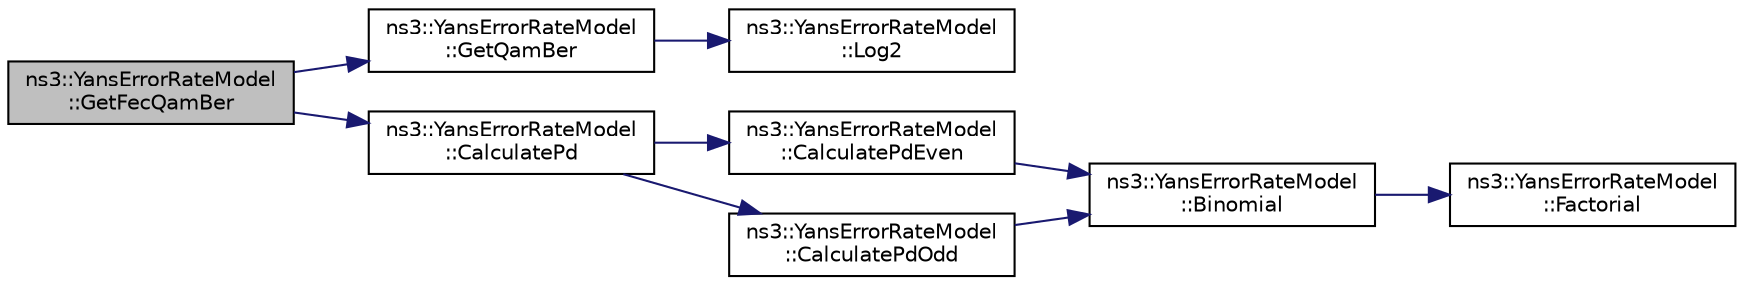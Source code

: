 digraph "ns3::YansErrorRateModel::GetFecQamBer"
{
  edge [fontname="Helvetica",fontsize="10",labelfontname="Helvetica",labelfontsize="10"];
  node [fontname="Helvetica",fontsize="10",shape=record];
  rankdir="LR";
  Node1 [label="ns3::YansErrorRateModel\l::GetFecQamBer",height=0.2,width=0.4,color="black", fillcolor="grey75", style="filled", fontcolor="black"];
  Node1 -> Node2 [color="midnightblue",fontsize="10",style="solid"];
  Node2 [label="ns3::YansErrorRateModel\l::GetQamBer",height=0.2,width=0.4,color="black", fillcolor="white", style="filled",URL="$d2/dc1/classns3_1_1YansErrorRateModel.html#a73c901030ed43248a527379d4227e0b9"];
  Node2 -> Node3 [color="midnightblue",fontsize="10",style="solid"];
  Node3 [label="ns3::YansErrorRateModel\l::Log2",height=0.2,width=0.4,color="black", fillcolor="white", style="filled",URL="$d2/dc1/classns3_1_1YansErrorRateModel.html#ab95b088d11aeb697e6a0bd2db7a12c5e"];
  Node1 -> Node4 [color="midnightblue",fontsize="10",style="solid"];
  Node4 [label="ns3::YansErrorRateModel\l::CalculatePd",height=0.2,width=0.4,color="black", fillcolor="white", style="filled",URL="$d2/dc1/classns3_1_1YansErrorRateModel.html#a230a0884925ebbb368053c821116e3ec"];
  Node4 -> Node5 [color="midnightblue",fontsize="10",style="solid"];
  Node5 [label="ns3::YansErrorRateModel\l::CalculatePdEven",height=0.2,width=0.4,color="black", fillcolor="white", style="filled",URL="$d2/dc1/classns3_1_1YansErrorRateModel.html#ac83ae34ee93e89d32b42c3c97ff37090"];
  Node5 -> Node6 [color="midnightblue",fontsize="10",style="solid"];
  Node6 [label="ns3::YansErrorRateModel\l::Binomial",height=0.2,width=0.4,color="black", fillcolor="white", style="filled",URL="$d2/dc1/classns3_1_1YansErrorRateModel.html#a7d43b7444a4af7ad0d56f285ebe06bf5"];
  Node6 -> Node7 [color="midnightblue",fontsize="10",style="solid"];
  Node7 [label="ns3::YansErrorRateModel\l::Factorial",height=0.2,width=0.4,color="black", fillcolor="white", style="filled",URL="$d2/dc1/classns3_1_1YansErrorRateModel.html#af74773f1476eb157d06c67500bf636c8"];
  Node4 -> Node8 [color="midnightblue",fontsize="10",style="solid"];
  Node8 [label="ns3::YansErrorRateModel\l::CalculatePdOdd",height=0.2,width=0.4,color="black", fillcolor="white", style="filled",URL="$d2/dc1/classns3_1_1YansErrorRateModel.html#a602143c06ab2a0a320ad1b01fc8f3fca"];
  Node8 -> Node6 [color="midnightblue",fontsize="10",style="solid"];
}
